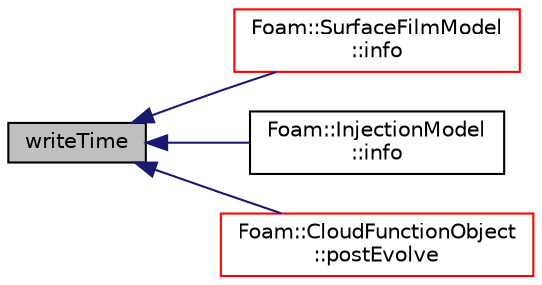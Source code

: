 digraph "writeTime"
{
  bgcolor="transparent";
  edge [fontname="Helvetica",fontsize="10",labelfontname="Helvetica",labelfontsize="10"];
  node [fontname="Helvetica",fontsize="10",shape=record];
  rankdir="LR";
  Node1 [label="writeTime",height=0.2,width=0.4,color="black", fillcolor="grey75", style="filled", fontcolor="black"];
  Node1 -> Node2 [dir="back",color="midnightblue",fontsize="10",style="solid",fontname="Helvetica"];
  Node2 [label="Foam::SurfaceFilmModel\l::info",height=0.2,width=0.4,color="red",URL="$a02564.html#a535c2aef67becff77ed292ab0eceb44c",tooltip="Write surface film info to stream. "];
  Node1 -> Node3 [dir="back",color="midnightblue",fontsize="10",style="solid",fontname="Helvetica"];
  Node3 [label="Foam::InjectionModel\l::info",height=0.2,width=0.4,color="black",URL="$a01116.html#a535c2aef67becff77ed292ab0eceb44c",tooltip="Write injection info to stream. "];
  Node1 -> Node4 [dir="back",color="midnightblue",fontsize="10",style="solid",fontname="Helvetica"];
  Node4 [label="Foam::CloudFunctionObject\l::postEvolve",height=0.2,width=0.4,color="red",URL="$a00276.html#a0bf23f36eb3424966e359419a566eb0a",tooltip="Post-evolve hook. "];
}
